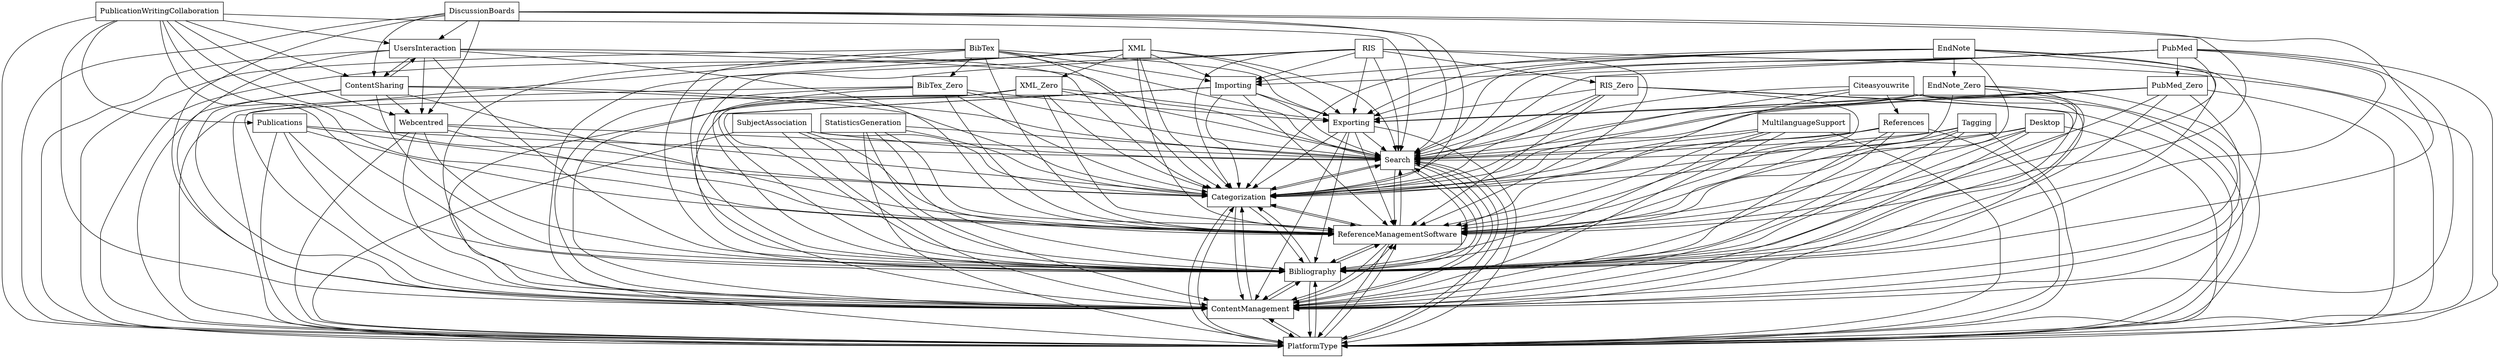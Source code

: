 digraph{
graph [rankdir=TB];
node [shape=box];
edge [arrowhead=normal];
0[label="Search",]
1[label="Categorization",]
2[label="UsersInteraction",]
3[label="PlatformType",]
4[label="DiscussionBoards",]
5[label="ContentManagement",]
6[label="Citeasyouwrite",]
7[label="MultilanguageSupport",]
8[label="RIS_Zero",]
9[label="StatisticsGeneration",]
10[label="References",]
11[label="RIS",]
12[label="Webcentred",]
13[label="Tagging",]
14[label="Importing",]
15[label="Desktop",]
16[label="PubMed_Zero",]
17[label="SubjectAssociation",]
18[label="EndNote",]
19[label="Exporting",]
20[label="BibTex_Zero",]
21[label="Publications",]
22[label="PublicationWritingCollaboration",]
23[label="PubMed",]
24[label="Bibliography",]
25[label="BibTex",]
26[label="ContentSharing",]
27[label="XML",]
28[label="EndNote_Zero",]
29[label="ReferenceManagementSoftware",]
30[label="XML_Zero",]
0->1[label="",]
0->3[label="",]
0->5[label="",]
0->24[label="",]
0->29[label="",]
1->0[label="",]
1->3[label="",]
1->5[label="",]
1->24[label="",]
1->29[label="",]
2->0[label="",]
2->1[label="",]
2->3[label="",]
2->5[label="",]
2->12[label="",]
2->24[label="",]
2->26[label="",]
2->29[label="",]
3->0[label="",]
3->1[label="",]
3->5[label="",]
3->24[label="",]
3->29[label="",]
4->0[label="",]
4->1[label="",]
4->2[label="",]
4->3[label="",]
4->5[label="",]
4->12[label="",]
4->24[label="",]
4->26[label="",]
4->29[label="",]
5->0[label="",]
5->1[label="",]
5->3[label="",]
5->24[label="",]
5->29[label="",]
6->0[label="",]
6->1[label="",]
6->3[label="",]
6->5[label="",]
6->10[label="",]
6->24[label="",]
6->29[label="",]
7->0[label="",]
7->1[label="",]
7->3[label="",]
7->5[label="",]
7->24[label="",]
7->29[label="",]
8->0[label="",]
8->1[label="",]
8->3[label="",]
8->5[label="",]
8->19[label="",]
8->24[label="",]
8->29[label="",]
9->0[label="",]
9->1[label="",]
9->3[label="",]
9->5[label="",]
9->24[label="",]
9->29[label="",]
10->0[label="",]
10->1[label="",]
10->3[label="",]
10->5[label="",]
10->24[label="",]
10->29[label="",]
11->0[label="",]
11->1[label="",]
11->3[label="",]
11->5[label="",]
11->8[label="",]
11->14[label="",]
11->19[label="",]
11->24[label="",]
11->29[label="",]
12->0[label="",]
12->1[label="",]
12->3[label="",]
12->5[label="",]
12->24[label="",]
12->29[label="",]
13->0[label="",]
13->1[label="",]
13->3[label="",]
13->5[label="",]
13->24[label="",]
13->29[label="",]
14->0[label="",]
14->1[label="",]
14->3[label="",]
14->5[label="",]
14->19[label="",]
14->24[label="",]
14->29[label="",]
15->0[label="",]
15->1[label="",]
15->3[label="",]
15->5[label="",]
15->24[label="",]
15->29[label="",]
16->0[label="",]
16->1[label="",]
16->3[label="",]
16->5[label="",]
16->19[label="",]
16->24[label="",]
16->29[label="",]
17->0[label="",]
17->1[label="",]
17->3[label="",]
17->5[label="",]
17->24[label="",]
17->29[label="",]
18->0[label="",]
18->1[label="",]
18->3[label="",]
18->5[label="",]
18->14[label="",]
18->19[label="",]
18->24[label="",]
18->28[label="",]
18->29[label="",]
19->0[label="",]
19->1[label="",]
19->3[label="",]
19->5[label="",]
19->24[label="",]
19->29[label="",]
20->0[label="",]
20->1[label="",]
20->3[label="",]
20->5[label="",]
20->19[label="",]
20->24[label="",]
20->29[label="",]
21->0[label="",]
21->1[label="",]
21->3[label="",]
21->5[label="",]
21->24[label="",]
21->29[label="",]
22->0[label="",]
22->1[label="",]
22->2[label="",]
22->3[label="",]
22->5[label="",]
22->12[label="",]
22->21[label="",]
22->24[label="",]
22->26[label="",]
22->29[label="",]
23->0[label="",]
23->1[label="",]
23->3[label="",]
23->5[label="",]
23->14[label="",]
23->16[label="",]
23->19[label="",]
23->24[label="",]
23->29[label="",]
24->0[label="",]
24->1[label="",]
24->3[label="",]
24->5[label="",]
24->29[label="",]
25->0[label="",]
25->1[label="",]
25->3[label="",]
25->5[label="",]
25->14[label="",]
25->19[label="",]
25->20[label="",]
25->24[label="",]
25->29[label="",]
26->0[label="",]
26->1[label="",]
26->2[label="",]
26->3[label="",]
26->5[label="",]
26->12[label="",]
26->24[label="",]
26->29[label="",]
27->0[label="",]
27->1[label="",]
27->3[label="",]
27->5[label="",]
27->14[label="",]
27->19[label="",]
27->24[label="",]
27->29[label="",]
27->30[label="",]
28->0[label="",]
28->1[label="",]
28->3[label="",]
28->5[label="",]
28->19[label="",]
28->24[label="",]
28->29[label="",]
29->0[label="",]
29->1[label="",]
29->3[label="",]
29->5[label="",]
29->24[label="",]
30->0[label="",]
30->1[label="",]
30->3[label="",]
30->5[label="",]
30->19[label="",]
30->24[label="",]
30->29[label="",]
}

